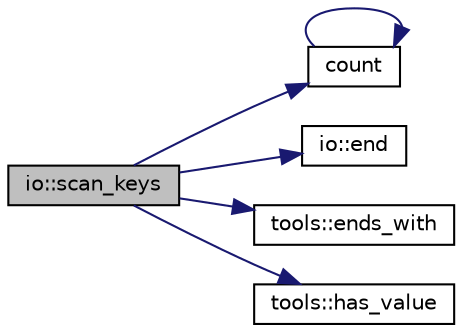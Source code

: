 digraph "io::scan_keys"
{
 // INTERACTIVE_SVG=YES
 // LATEX_PDF_SIZE
  edge [fontname="Helvetica",fontsize="10",labelfontname="Helvetica",labelfontsize="10"];
  node [fontname="Helvetica",fontsize="10",shape=record];
  rankdir="LR";
  Node1 [label="io::scan_keys",height=0.2,width=0.4,color="black", fillcolor="grey75", style="filled", fontcolor="black",tooltip="Scans for keys (e.g., TTree names, TBranch names) in the open ROOT files."];
  Node1 -> Node2 [color="midnightblue",fontsize="10",style="solid",fontname="Helvetica"];
  Node2 [label="count",height=0.2,width=0.4,color="black", fillcolor="white", style="filled",URL="$structs_2cxx_2base_8cxx.html#a4eee7b291ed2cdcd4e3c2496c603c48c",tooltip="Counts occurrences of a substring within a string."];
  Node2 -> Node2 [color="midnightblue",fontsize="10",style="solid",fontname="Helvetica"];
  Node1 -> Node3 [color="midnightblue",fontsize="10",style="solid",fontname="Helvetica"];
  Node3 [label="io::end",height=0.2,width=0.4,color="black", fillcolor="white", style="filled",URL="$classio.html#a65ca69ec5f12d0f3a463396bcff84d77",tooltip="Ends the current I/O session, closing any open files."];
  Node1 -> Node4 [color="midnightblue",fontsize="10",style="solid",fontname="Helvetica"];
  Node4 [label="tools::ends_with",height=0.2,width=0.4,color="black", fillcolor="white", style="filled",URL="$classtools.html#a3d538da5310467c9321b27cd6a75b9af",tooltip="Checks if a string ends with a specific substring."];
  Node1 -> Node5 [color="midnightblue",fontsize="10",style="solid",fontname="Helvetica"];
  Node5 [label="tools::has_value",height=0.2,width=0.4,color="black", fillcolor="white", style="filled",URL="$classtools.html#a13633d4d63c55bcf537ff141e7605f13",tooltip="Checks if a vector of strings contains a specific string."];
}
